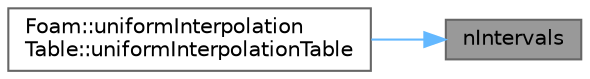 digraph "nIntervals"
{
 // LATEX_PDF_SIZE
  bgcolor="transparent";
  edge [fontname=Helvetica,fontsize=10,labelfontname=Helvetica,labelfontsize=10];
  node [fontname=Helvetica,fontsize=10,shape=box,height=0.2,width=0.4];
  rankdir="RL";
  Node1 [id="Node000001",label="nIntervals",height=0.2,width=0.4,color="gray40", fillcolor="grey60", style="filled", fontcolor="black",tooltip=" "];
  Node1 -> Node2 [id="edge1_Node000001_Node000002",dir="back",color="steelblue1",style="solid",tooltip=" "];
  Node2 [id="Node000002",label="Foam::uniformInterpolation\lTable::uniformInterpolationTable",height=0.2,width=0.4,color="grey40", fillcolor="white", style="filled",URL="$classFoam_1_1uniformInterpolationTable.html#a48297ae9e3febd0e8e659071f79db55e",tooltip=" "];
}
